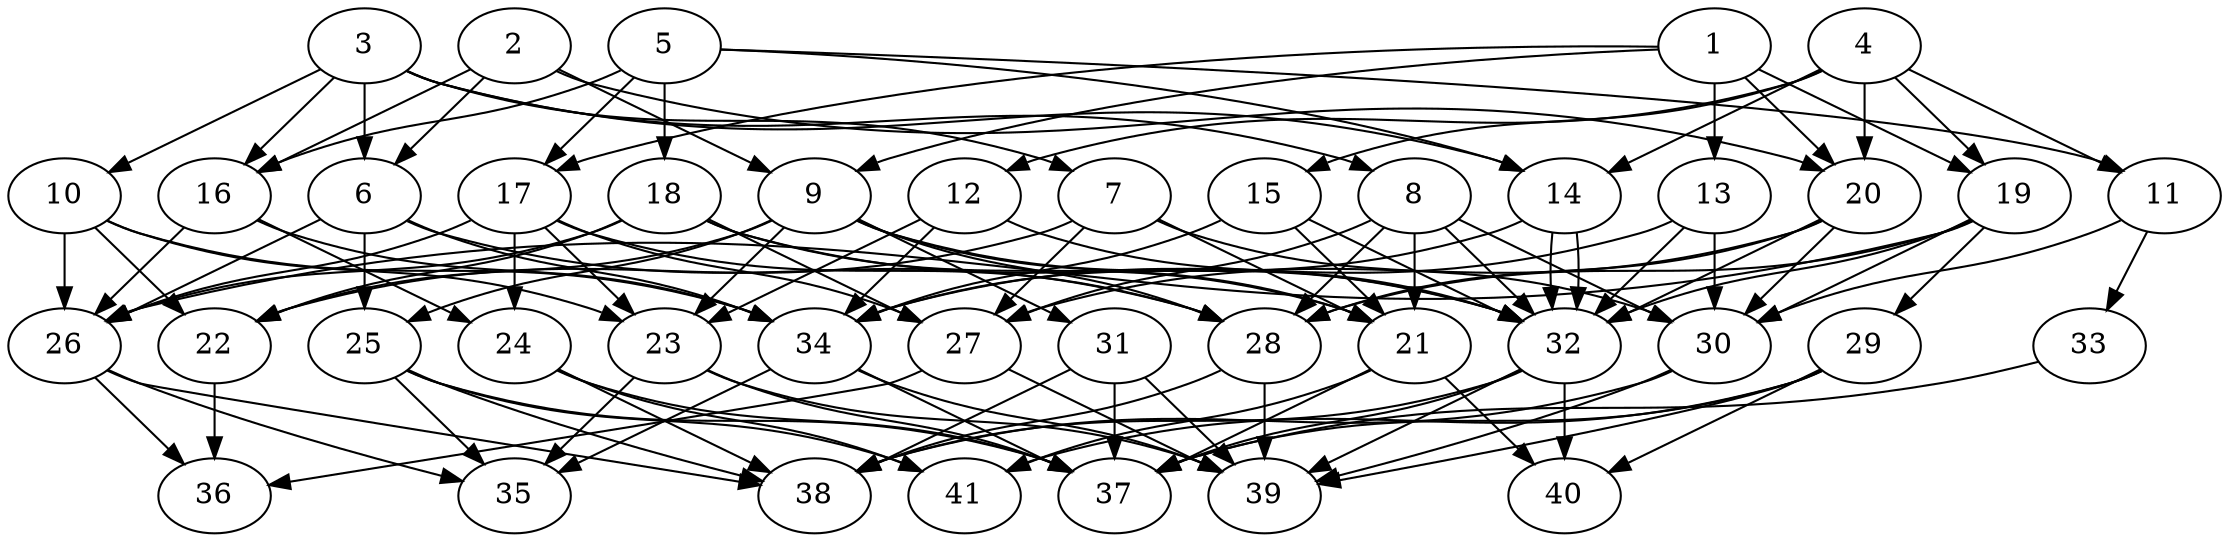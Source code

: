 // DAG (tier=3-complex, mode=compute, n=41, ccr=0.474, fat=0.722, density=0.633, regular=0.284, jump=0.300, mindata=1048576, maxdata=16777216)
// DAG automatically generated by daggen at Sun Aug 24 16:33:34 2025
// /home/ermia/Project/Environments/daggen/bin/daggen --dot --ccr 0.474 --fat 0.722 --regular 0.284 --density 0.633 --jump 0.300 --mindata 1048576 --maxdata 16777216 -n 41 
digraph G {
  1 [size="363621464575945152", alpha="0.05", expect_size="181810732287972576"]
  1 -> 9 [size ="288651632181248"]
  1 -> 13 [size ="288651632181248"]
  1 -> 17 [size ="288651632181248"]
  1 -> 19 [size ="288651632181248"]
  1 -> 20 [size ="288651632181248"]
  2 [size="533831730271619121152", alpha="0.07", expect_size="266915865135809560576"]
  2 -> 6 [size ="526452965507072"]
  2 -> 9 [size ="526452965507072"]
  2 -> 16 [size ="526452965507072"]
  2 -> 20 [size ="526452965507072"]
  3 [size="795766113064487168", alpha="0.12", expect_size="397883056532243584"]
  3 -> 6 [size ="341560302501888"]
  3 -> 7 [size ="341560302501888"]
  3 -> 8 [size ="341560302501888"]
  3 -> 10 [size ="341560302501888"]
  3 -> 14 [size ="341560302501888"]
  3 -> 16 [size ="341560302501888"]
  4 [size="569693067950436288", alpha="0.19", expect_size="284846533975218144"]
  4 -> 11 [size ="384020038811648"]
  4 -> 12 [size ="384020038811648"]
  4 -> 14 [size ="384020038811648"]
  4 -> 15 [size ="384020038811648"]
  4 -> 19 [size ="384020038811648"]
  4 -> 20 [size ="384020038811648"]
  5 [size="31220167606272000000", alpha="0.05", expect_size="15610083803136000000"]
  5 -> 11 [size ="79319531520000"]
  5 -> 14 [size ="79319531520000"]
  5 -> 16 [size ="79319531520000"]
  5 -> 17 [size ="79319531520000"]
  5 -> 18 [size ="79319531520000"]
  6 [size="1979890929041056512", alpha="0.19", expect_size="989945464520528256"]
  6 -> 25 [size ="733039382495232"]
  6 -> 26 [size ="733039382495232"]
  6 -> 28 [size ="733039382495232"]
  6 -> 34 [size ="733039382495232"]
  7 [size="3012448183380516", alpha="0.05", expect_size="1506224091690258"]
  7 -> 21 [size ="97829833932800"]
  7 -> 22 [size ="97829833932800"]
  7 -> 27 [size ="97829833932800"]
  7 -> 30 [size ="97829833932800"]
  8 [size="3490129728816954368", alpha="0.06", expect_size="1745064864408477184"]
  8 -> 21 [size ="2214844178628608"]
  8 -> 27 [size ="2214844178628608"]
  8 -> 28 [size ="2214844178628608"]
  8 -> 30 [size ="2214844178628608"]
  8 -> 32 [size ="2214844178628608"]
  9 [size="853838521223542656", alpha="0.05", expect_size="426919260611771328"]
  9 -> 21 [size ="1487433208168448"]
  9 -> 22 [size ="1487433208168448"]
  9 -> 23 [size ="1487433208168448"]
  9 -> 25 [size ="1487433208168448"]
  9 -> 28 [size ="1487433208168448"]
  9 -> 31 [size ="1487433208168448"]
  9 -> 32 [size ="1487433208168448"]
  10 [size="445812568527740608", alpha="0.20", expect_size="222906284263870304"]
  10 -> 22 [size ="1004529508155392"]
  10 -> 23 [size ="1004529508155392"]
  10 -> 26 [size ="1004529508155392"]
  10 -> 34 [size ="1004529508155392"]
  11 [size="80905063659244912", alpha="0.04", expect_size="40452531829622456"]
  11 -> 30 [size ="1494366837276672"]
  11 -> 33 [size ="1494366837276672"]
  12 [size="537372021998662784", alpha="0.08", expect_size="268686010999331392"]
  12 -> 23 [size ="216309350531072"]
  12 -> 32 [size ="216309350531072"]
  12 -> 34 [size ="216309350531072"]
  13 [size="160398981714447171584", alpha="0.16", expect_size="80199490857223585792"]
  13 -> 30 [size ="236169816178688"]
  13 -> 32 [size ="236169816178688"]
  13 -> 34 [size ="236169816178688"]
  14 [size="9193825933142168", alpha="0.08", expect_size="4596912966571084"]
  14 -> 32 [size ="172750329085952"]
  14 -> 32 [size ="172750329085952"]
  14 -> 34 [size ="172750329085952"]
  15 [size="86506647594431676416", alpha="0.04", expect_size="43253323797215838208"]
  15 -> 21 [size ="156479088754688"]
  15 -> 32 [size ="156479088754688"]
  15 -> 34 [size ="156479088754688"]
  16 [size="107905322384828368", alpha="0.18", expect_size="53952661192414184"]
  16 -> 24 [size ="69385330884608"]
  16 -> 26 [size ="69385330884608"]
  16 -> 34 [size ="69385330884608"]
  17 [size="10717168283335616", alpha="0.04", expect_size="5358584141667808"]
  17 -> 23 [size ="819014704037888"]
  17 -> 24 [size ="819014704037888"]
  17 -> 26 [size ="819014704037888"]
  17 -> 27 [size ="819014704037888"]
  17 -> 28 [size ="819014704037888"]
  18 [size="24156416240944939008", alpha="0.18", expect_size="12078208120472469504"]
  18 -> 21 [size ="66851577004032"]
  18 -> 22 [size ="66851577004032"]
  18 -> 26 [size ="66851577004032"]
  18 -> 27 [size ="66851577004032"]
  18 -> 32 [size ="66851577004032"]
  19 [size="1046593481616654336000", alpha="0.17", expect_size="523296740808327168000"]
  19 -> 26 [size ="824660774092800"]
  19 -> 28 [size ="824660774092800"]
  19 -> 29 [size ="824660774092800"]
  19 -> 30 [size ="824660774092800"]
  19 -> 32 [size ="824660774092800"]
  20 [size="914912274910323456", alpha="0.18", expect_size="457456137455161728"]
  20 -> 27 [size ="1003428251697152"]
  20 -> 28 [size ="1003428251697152"]
  20 -> 30 [size ="1003428251697152"]
  20 -> 32 [size ="1003428251697152"]
  21 [size="41787350037858568", alpha="0.15", expect_size="20893675018929284"]
  21 -> 37 [size ="720079998156800"]
  21 -> 40 [size ="720079998156800"]
  21 -> 41 [size ="720079998156800"]
  22 [size="1990112754374391296", alpha="0.18", expect_size="995056377187195648"]
  22 -> 36 [size ="1166050905292800"]
  23 [size="6178990441542678", alpha="0.06", expect_size="3089495220771339"]
  23 -> 35 [size ="122153701736448"]
  23 -> 37 [size ="122153701736448"]
  23 -> 39 [size ="122153701736448"]
  24 [size="140265627382580248576", alpha="0.17", expect_size="70132813691290124288"]
  24 -> 37 [size ="215968705937408"]
  24 -> 38 [size ="215968705937408"]
  24 -> 41 [size ="215968705937408"]
  25 [size="1753584990606322688", alpha="0.17", expect_size="876792495303161344"]
  25 -> 35 [size ="1238347284480000"]
  25 -> 37 [size ="1238347284480000"]
  25 -> 38 [size ="1238347284480000"]
  25 -> 41 [size ="1238347284480000"]
  26 [size="94119271115029440", alpha="0.15", expect_size="47059635557514720"]
  26 -> 35 [size ="91628974899200"]
  26 -> 36 [size ="91628974899200"]
  26 -> 38 [size ="91628974899200"]
  27 [size="92345607248141920", alpha="0.14", expect_size="46172803624070960"]
  27 -> 36 [size ="39137889484800"]
  27 -> 39 [size ="39137889484800"]
  28 [size="8184179616978567168", alpha="0.12", expect_size="4092089808489283584"]
  28 -> 38 [size ="32489280110592"]
  28 -> 39 [size ="32489280110592"]
  29 [size="34992720012075324", alpha="0.08", expect_size="17496360006037662"]
  29 -> 37 [size ="1175564794724352"]
  29 -> 39 [size ="1175564794724352"]
  29 -> 40 [size ="1175564794724352"]
  29 -> 41 [size ="1175564794724352"]
  30 [size="3444987074509249970176", alpha="0.02", expect_size="1722493537254624985088"]
  30 -> 38 [size ="1824799072452608"]
  30 -> 39 [size ="1824799072452608"]
  31 [size="7507903705418125", alpha="0.11", expect_size="3753951852709062"]
  31 -> 37 [size ="229365019312128"]
  31 -> 38 [size ="229365019312128"]
  31 -> 39 [size ="229365019312128"]
  32 [size="1659385701062651", alpha="0.16", expect_size="829692850531325"]
  32 -> 37 [size ="39829454716928"]
  32 -> 38 [size ="39829454716928"]
  32 -> 39 [size ="39829454716928"]
  32 -> 40 [size ="39829454716928"]
  33 [size="4651816087886330068992", alpha="0.03", expect_size="2325908043943165034496"]
  33 -> 37 [size ="2229316230316032"]
  34 [size="1899370824673018249216", alpha="0.16", expect_size="949685412336509124608"]
  34 -> 35 [size ="1226958373388288"]
  34 -> 37 [size ="1226958373388288"]
  34 -> 39 [size ="1226958373388288"]
  35 [size="134217728000000000000", alpha="0.06", expect_size="67108864000000000000"]
  36 [size="3376528405054023", alpha="0.19", expect_size="1688264202527011"]
  37 [size="17695570282587850", alpha="0.09", expect_size="8847785141293925"]
  38 [size="67835029195501120", alpha="0.01", expect_size="33917514597750560"]
  39 [size="4122018451437328", alpha="0.04", expect_size="2061009225718664"]
  40 [size="687257264537225658368", alpha="0.10", expect_size="343628632268612829184"]
  41 [size="20954145203389436", alpha="0.03", expect_size="10477072601694718"]
}